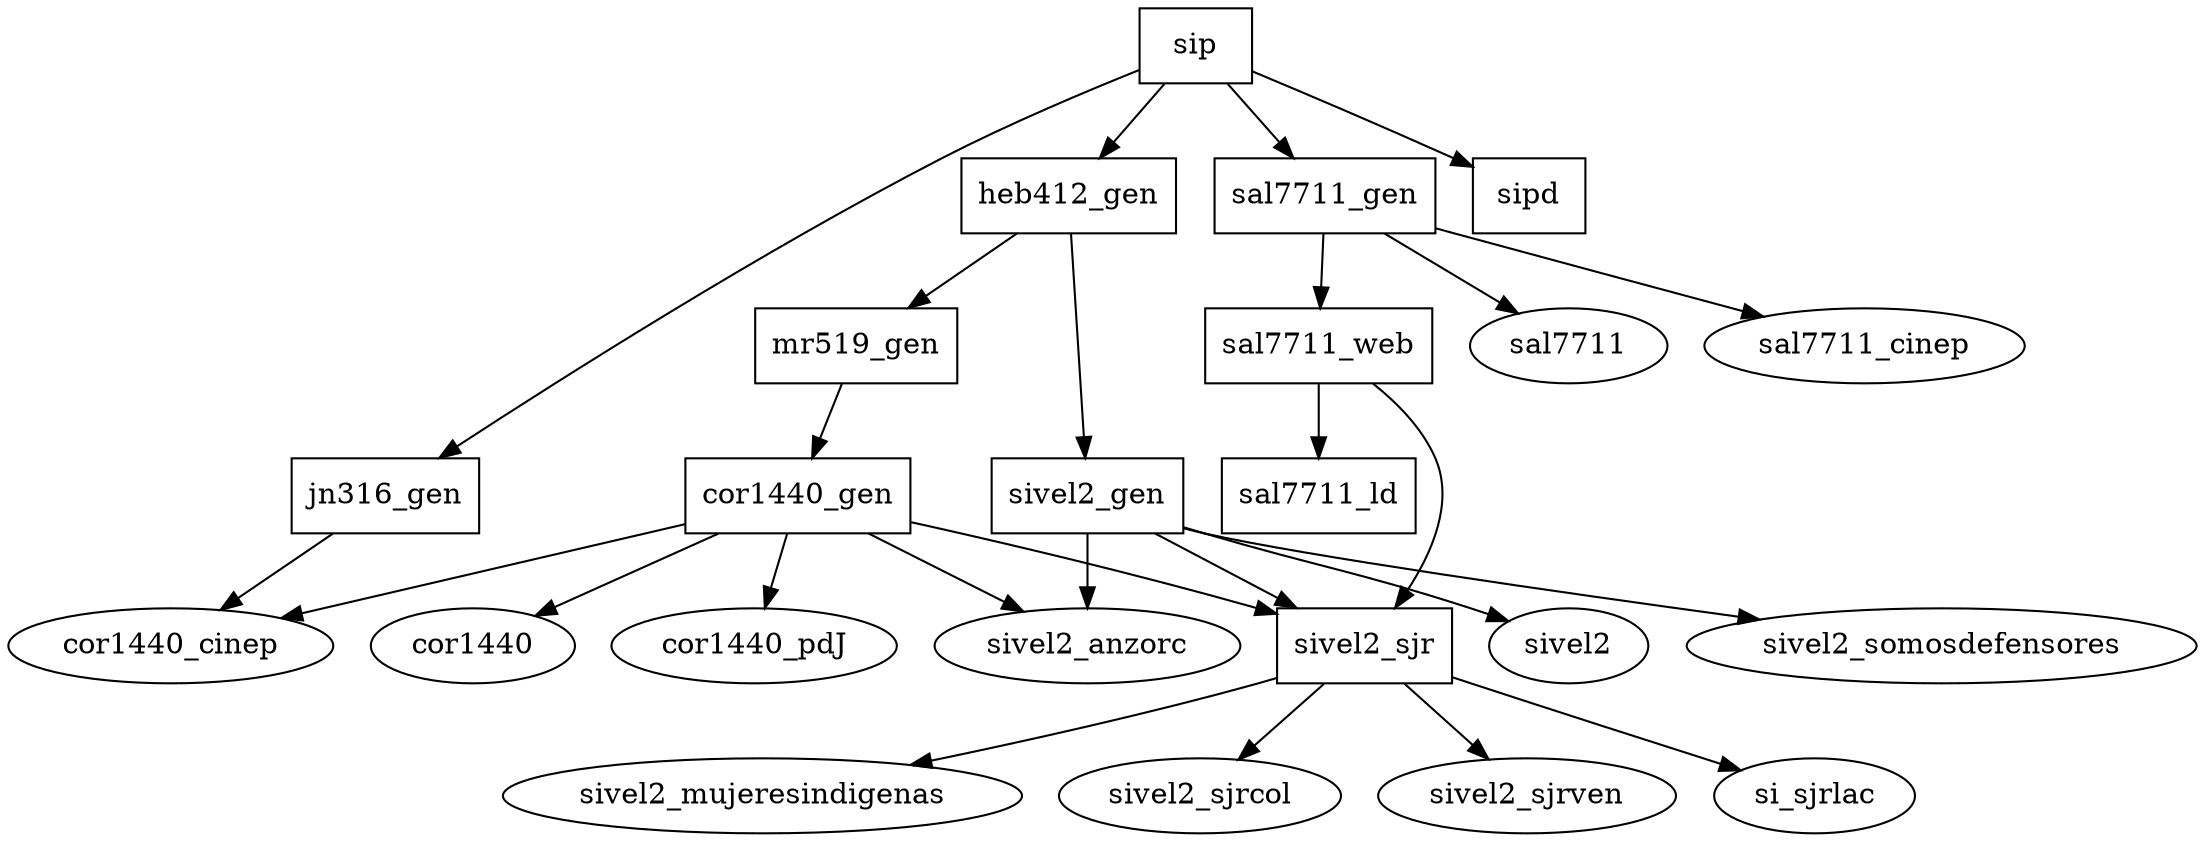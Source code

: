 digraph I {
  
  cor1440_gen  [shape=box]
  jn316_gen [shape=box]
  heb412_gen [shape=box]
  mr519_gen [shape=box]
  sivel2_gen [shape=box]
  sivel2_sjr [shape=box]
  sal7711_gen [shape=box]
  sal7711_ld [shape=box]
  sal7711_web [shape=box]
  sip [shape=box]
  sipd [shape=box]
 
  sip -> {sipd,jn316_gen,heb412_gen,sal7711_gen}
  heb412_gen -> {mr519_gen, sivel2_gen}
  mr519_gen -> cor1440_gen 
  jn316_gen -> cor1440_cinep
  sivel2_gen -> {sivel2, sivel2_sjr, sivel2_somosdefensores, sivel2_anzorc}
  sal7711_gen -> {sal7711, sal7711_cinep, sal7711_web}
  sal7711_web -> {sivel2_sjr, sal7711_ld}
  cor1440_gen -> {cor1440, cor1440_pdJ, cor1440_cinep, sivel2_sjr, sivel2_anzorc}
  sivel2_sjr -> {sivel2_mujeresindigenas, sivel2_sjrcol, sivel2_sjrven, si_sjrlac}

}
